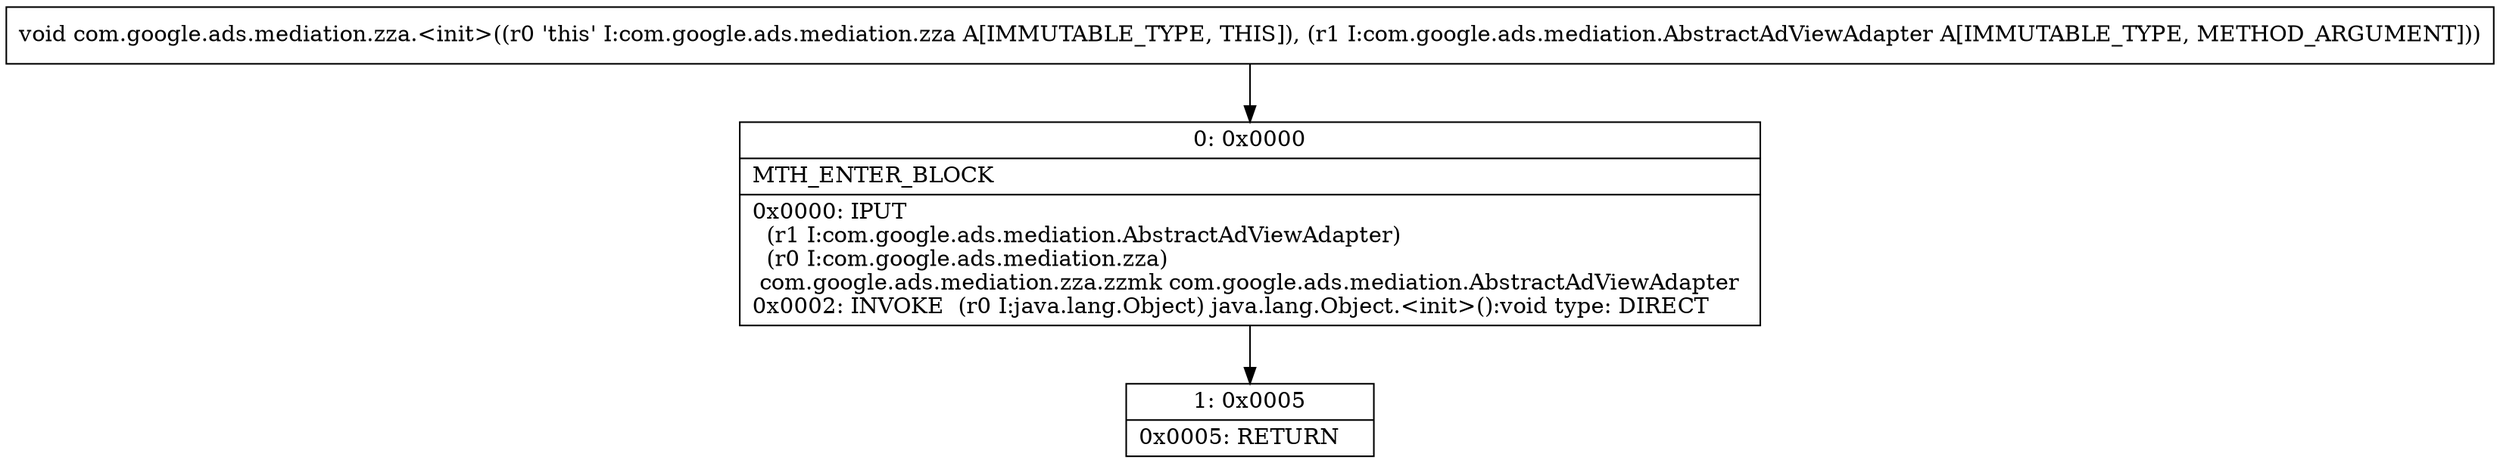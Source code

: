 digraph "CFG forcom.google.ads.mediation.zza.\<init\>(Lcom\/google\/ads\/mediation\/AbstractAdViewAdapter;)V" {
Node_0 [shape=record,label="{0\:\ 0x0000|MTH_ENTER_BLOCK\l|0x0000: IPUT  \l  (r1 I:com.google.ads.mediation.AbstractAdViewAdapter)\l  (r0 I:com.google.ads.mediation.zza)\l com.google.ads.mediation.zza.zzmk com.google.ads.mediation.AbstractAdViewAdapter \l0x0002: INVOKE  (r0 I:java.lang.Object) java.lang.Object.\<init\>():void type: DIRECT \l}"];
Node_1 [shape=record,label="{1\:\ 0x0005|0x0005: RETURN   \l}"];
MethodNode[shape=record,label="{void com.google.ads.mediation.zza.\<init\>((r0 'this' I:com.google.ads.mediation.zza A[IMMUTABLE_TYPE, THIS]), (r1 I:com.google.ads.mediation.AbstractAdViewAdapter A[IMMUTABLE_TYPE, METHOD_ARGUMENT])) }"];
MethodNode -> Node_0;
Node_0 -> Node_1;
}

